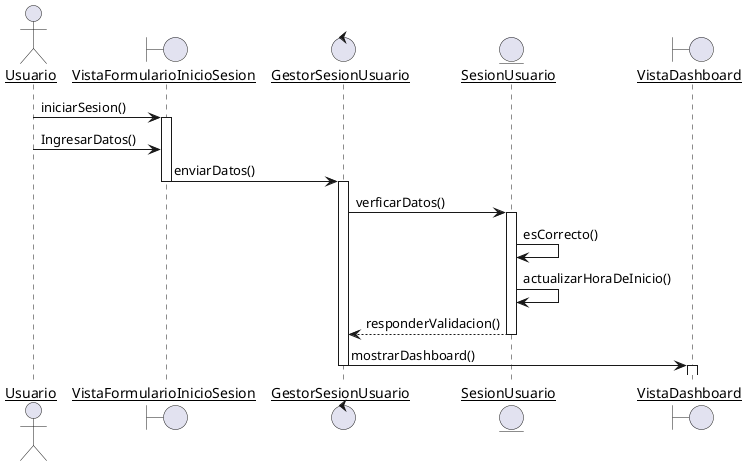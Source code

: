 @startuml DiagramaDeSecuenciaIniciarSesion
skinparam sequenceParticipant underline

actor Usuario as user
boundary VistaFormularioInicioSesion
control GestorSesionUsuario
entity SesionUsuario
boundary VistaDashboard


user -> VistaFormularioInicioSesion : iniciarSesion()
activate VistaFormularioInicioSesion
user -> VistaFormularioInicioSesion : IngresarDatos()
VistaFormularioInicioSesion -> GestorSesionUsuario : enviarDatos()
deactivate VistaFormularioInicioSesion
activate GestorSesionUsuario
GestorSesionUsuario -> SesionUsuario : verficarDatos()
activate SesionUsuario
SesionUsuario -> SesionUsuario : esCorrecto()
SesionUsuario -> SesionUsuario : actualizarHoraDeInicio()
SesionUsuario --> GestorSesionUsuario : responderValidacion()
deactivate SesionUsuario
GestorSesionUsuario -> VistaDashboard : mostrarDashboard()
deactivate GestorSesionUsuario
activate VistaDashboard
deactivate VistaDashboard

@enduml
